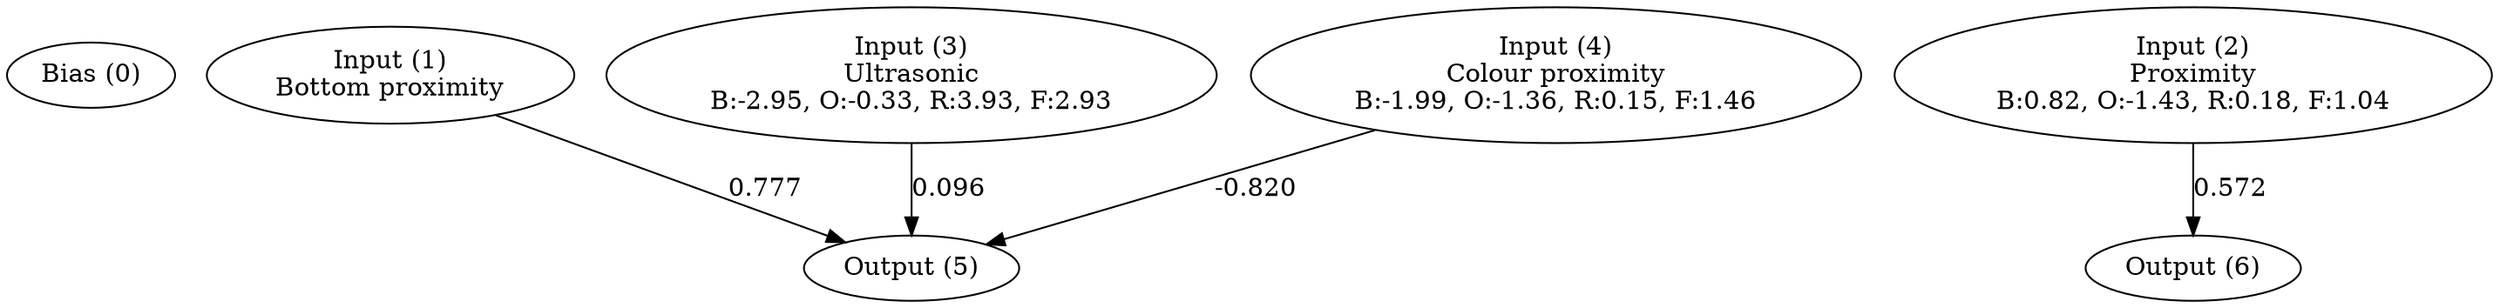 digraph G {
  0 [ label="Bias (0)" ];
  1 [ label="Input (1)\nBottom proximity" ];
  2 [ label="Input (2)\nProximity\nB:0.82, O:-1.43, R:0.18, F:1.04" ];
  3 [ label="Input (3)\nUltrasonic\nB:-2.95, O:-0.33, R:3.93, F:2.93" ];
  4 [ label="Input (4)\nColour proximity\nB:-1.99, O:-1.36, R:0.15, F:1.46" ];
  5 [ label="Output (5)" ];
  6 [ label="Output (6)" ];
  { rank=same 0 1 2 3 4 }
  { rank=same 5 6 }
  1 -> 5 [ label="0.777" ];
  2 -> 6 [ label="0.572" ];
  3 -> 5 [ label="0.096" ];
  4 -> 5 [ label="-0.820" ];
}
